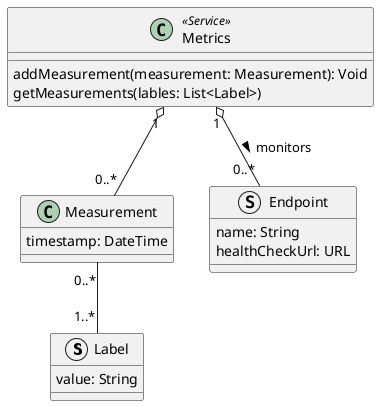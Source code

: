 @startuml metrics-service-domain-model

struct Label {
    value: String
}

class Measurement {
    timestamp: DateTime
}

Measurement "0..*" -- "1..*" Label

struct Endpoint {
    name: String
    healthCheckUrl: URL
}

class Metrics <<Service>> {
    addMeasurement(measurement: Measurement): Void
    getMeasurements(lables: List<Label>)
}

Metrics "1" o-- "0..*" Endpoint : "monitors >"
Metrics "1" o-- "0..*" Measurement

@enduml

